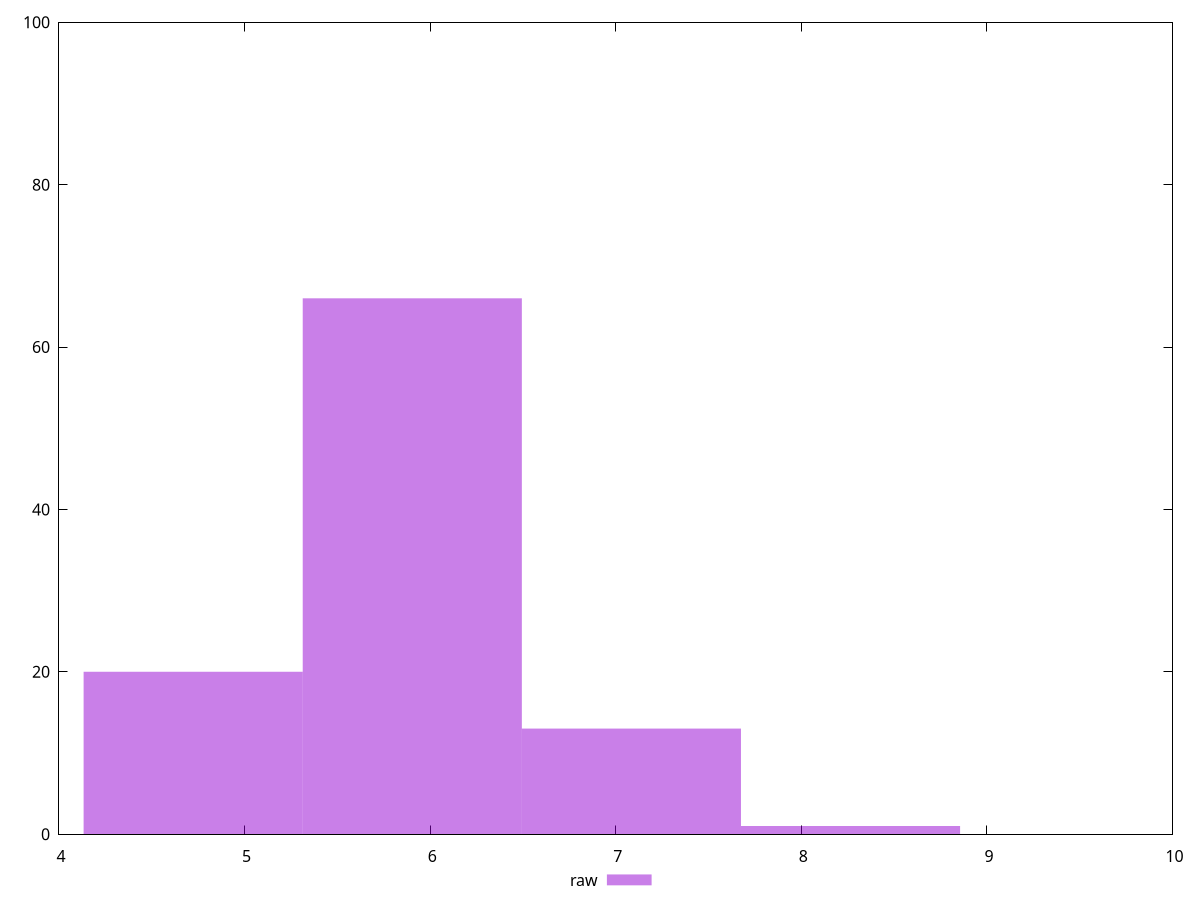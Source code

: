 reset
set terminal svg size 640, 490 enhanced background rgb 'white'
set output "report_00007_2020-12-11T15:55:29.892Z/network-server-latency/samples/pages+cached+noexternal/raw/histogram.svg"

$raw <<EOF
7.084368518807811 13
4.722912345871874 20
5.903640432339843 66
8.26509660527578 1
EOF

set key outside below
set boxwidth 1.1807280864679686
set yrange [0:100]
set style fill transparent solid 0.5 noborder

plot \
  $raw title "raw" with boxes, \


reset